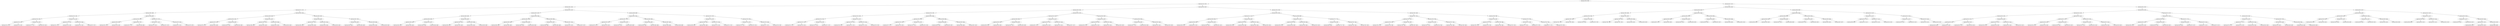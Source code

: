 digraph G{
288822855 [label="Node{data=[7980, 7980]}"]
288822855 -> 239199646
239199646 [label="Node{data=[4740, 4740]}"]
239199646 -> 994172699
994172699 [label="Node{data=[4641, 4641]}"]
994172699 -> 689257901
689257901 [label="Node{data=[4577, 4577]}"]
689257901 -> 12162022
12162022 [label="Node{data=[2995, 2995]}"]
12162022 -> 30796666
30796666 [label="Node{data=[2140, 2140]}"]
30796666 -> 878269788
878269788 [label="Node{data=[2136, 2136]}"]
878269788 -> 874642991
874642991 [label="Node{data=[2134, 2134]}"]
874642991 -> 2026597870
2026597870 [label="Node{data=[2133, 2133]}"]
874642991 -> 1458296758
1458296758 [label="Node{data=[2135, 2135]}"]
878269788 -> 686197634
686197634 [label="Node{data=[2138, 2138]}"]
686197634 -> 328063031
328063031 [label="Node{data=[2137, 2137]}"]
686197634 -> 805991349
805991349 [label="Node{data=[2139, 2139]}"]
30796666 -> 953439333
953439333 [label="Node{data=[2144, 2144]}"]
953439333 -> 611480166
611480166 [label="Node{data=[2142, 2142]}"]
611480166 -> 1505974975
1505974975 [label="Node{data=[2141, 2141]}"]
611480166 -> 985075177
985075177 [label="Node{data=[2143, 2143]}"]
953439333 -> 542769574
542769574 [label="Node{data=[2916, 2916]}"]
542769574 -> 386709129
386709129 [label="Node{data=[2145, 2145]}"]
542769574 -> 1423507573
1423507573 [label="Node{data=[2917, 2917]}"]
12162022 -> 1451460418
1451460418 [label="Node{data=[4569, 4569]}"]
1451460418 -> 648342277
648342277 [label="Node{data=[4230, 4230]}"]
648342277 -> 1416538534
1416538534 [label="Node{data=[3026, 3026]}"]
1416538534 -> 1219023350
1219023350 [label="Node{data=[3010, 3010]}"]
1416538534 -> 39581238
39581238 [label="Node{data=[4198, 4198]}"]
648342277 -> 61262267
61262267 [label="Node{data=[4567, 4567]}"]
61262267 -> 581202928
581202928 [label="Node{data=[4257, 4257]}"]
61262267 -> 747450675
747450675 [label="Node{data=[4568, 4568]}"]
1451460418 -> 1908054226
1908054226 [label="Node{data=[4573, 4573]}"]
1908054226 -> 1147436111
1147436111 [label="Node{data=[4571, 4571]}"]
1147436111 -> 1163832512
1163832512 [label="Node{data=[4570, 4570]}"]
1147436111 -> 2038257
2038257 [label="Node{data=[4572, 4572]}"]
1908054226 -> 625376552
625376552 [label="Node{data=[4575, 4575]}"]
625376552 -> 1109912523
1109912523 [label="Node{data=[4574, 4574]}"]
625376552 -> 1915713507
1915713507 [label="Node{data=[4576, 4576]}"]
689257901 -> 176634054
176634054 [label="Node{data=[4625, 4625]}"]
176634054 -> 482257795
482257795 [label="Node{data=[4585, 4585]}"]
482257795 -> 1639608940
1639608940 [label="Node{data=[4581, 4581]}"]
1639608940 -> 1747161559
1747161559 [label="Node{data=[4579, 4579]}"]
1747161559 -> 1532085533
1532085533 [label="Node{data=[4578, 4578]}"]
1747161559 -> 853184327
853184327 [label="Node{data=[4580, 4580]}"]
1639608940 -> 12690018
12690018 [label="Node{data=[4583, 4583]}"]
12690018 -> 1956132484
1956132484 [label="Node{data=[4582, 4582]}"]
12690018 -> 565472295
565472295 [label="Node{data=[4584, 4584]}"]
482257795 -> 1198686177
1198686177 [label="Node{data=[4621, 4621]}"]
1198686177 -> 1244469215
1244469215 [label="Node{data=[4587, 4587]}"]
1244469215 -> 2142516232
2142516232 [label="Node{data=[4586, 4586]}"]
1244469215 -> 2112076429
2112076429 [label="Node{data=[4620, 4620]}"]
1198686177 -> 700080039
700080039 [label="Node{data=[4623, 4623]}"]
700080039 -> 193668768
193668768 [label="Node{data=[4622, 4622]}"]
700080039 -> 1430345645
1430345645 [label="Node{data=[4624, 4624]}"]
176634054 -> 899070042
899070042 [label="Node{data=[4633, 4633]}"]
899070042 -> 1311411752
1311411752 [label="Node{data=[4629, 4629]}"]
1311411752 -> 474357611
474357611 [label="Node{data=[4627, 4627]}"]
474357611 -> 1139134321
1139134321 [label="Node{data=[4626, 4626]}"]
474357611 -> 1135733567
1135733567 [label="Node{data=[4628, 4628]}"]
1311411752 -> 1508927151
1508927151 [label="Node{data=[4631, 4631]}"]
1508927151 -> 1977714621
1977714621 [label="Node{data=[4630, 4630]}"]
1508927151 -> 412241975
412241975 [label="Node{data=[4632, 4632]}"]
899070042 -> 1412872201
1412872201 [label="Node{data=[4637, 4637]}"]
1412872201 -> 245987646
245987646 [label="Node{data=[4635, 4635]}"]
245987646 -> 1997331257
1997331257 [label="Node{data=[4634, 4634]}"]
245987646 -> 2098544135
2098544135 [label="Node{data=[4636, 4636]}"]
1412872201 -> 478291804
478291804 [label="Node{data=[4639, 4639]}"]
478291804 -> 1495784827
1495784827 [label="Node{data=[4638, 4638]}"]
478291804 -> 1214451829
1214451829 [label="Node{data=[4640, 4640]}"]
994172699 -> 483584632
483584632 [label="Node{data=[4673, 4673]}"]
483584632 -> 300385913
300385913 [label="Node{data=[4657, 4657]}"]
300385913 -> 1984711995
1984711995 [label="Node{data=[4649, 4649]}"]
1984711995 -> 645667647
645667647 [label="Node{data=[4645, 4645]}"]
645667647 -> 771138722
771138722 [label="Node{data=[4643, 4643]}"]
771138722 -> 994091
994091 [label="Node{data=[4642, 4642]}"]
771138722 -> 339643268
339643268 [label="Node{data=[4644, 4644]}"]
645667647 -> 1390272479
1390272479 [label="Node{data=[4647, 4647]}"]
1390272479 -> 1242997394
1242997394 [label="Node{data=[4646, 4646]}"]
1390272479 -> 867802760
867802760 [label="Node{data=[4648, 4648]}"]
1984711995 -> 1404785104
1404785104 [label="Node{data=[4653, 4653]}"]
1404785104 -> 1873043295
1873043295 [label="Node{data=[4651, 4651]}"]
1873043295 -> 282681867
282681867 [label="Node{data=[4650, 4650]}"]
1873043295 -> 1869345606
1869345606 [label="Node{data=[4652, 4652]}"]
1404785104 -> 1725369002
1725369002 [label="Node{data=[4655, 4655]}"]
1725369002 -> 734330760
734330760 [label="Node{data=[4654, 4654]}"]
1725369002 -> 1893075393
1893075393 [label="Node{data=[4656, 4656]}"]
300385913 -> 1083647326
1083647326 [label="Node{data=[4665, 4665]}"]
1083647326 -> 516683196
516683196 [label="Node{data=[4661, 4661]}"]
516683196 -> 318726482
318726482 [label="Node{data=[4659, 4659]}"]
318726482 -> 1378347725
1378347725 [label="Node{data=[4658, 4658]}"]
318726482 -> 727947266
727947266 [label="Node{data=[4660, 4660]}"]
516683196 -> 1791291079
1791291079 [label="Node{data=[4663, 4663]}"]
1791291079 -> 56162108
56162108 [label="Node{data=[4662, 4662]}"]
1791291079 -> 1858343960
1858343960 [label="Node{data=[4664, 4664]}"]
1083647326 -> 1498427978
1498427978 [label="Node{data=[4669, 4669]}"]
1498427978 -> 338648433
338648433 [label="Node{data=[4667, 4667]}"]
338648433 -> 1351268831
1351268831 [label="Node{data=[4666, 4666]}"]
338648433 -> 513807106
513807106 [label="Node{data=[4668, 4668]}"]
1498427978 -> 1186636030
1186636030 [label="Node{data=[4671, 4671]}"]
1186636030 -> 680573325
680573325 [label="Node{data=[4670, 4670]}"]
1186636030 -> 760326401
760326401 [label="Node{data=[4672, 4672]}"]
483584632 -> 871864234
871864234 [label="Node{data=[4689, 4689]}"]
871864234 -> 551119994
551119994 [label="Node{data=[4681, 4681]}"]
551119994 -> 229172541
229172541 [label="Node{data=[4677, 4677]}"]
229172541 -> 756112424
756112424 [label="Node{data=[4675, 4675]}"]
756112424 -> 575980775
575980775 [label="Node{data=[4674, 4674]}"]
756112424 -> 1225119339
1225119339 [label="Node{data=[4676, 4676]}"]
229172541 -> 63853435
63853435 [label="Node{data=[4679, 4679]}"]
63853435 -> 605667126
605667126 [label="Node{data=[4678, 4678]}"]
63853435 -> 544093358
544093358 [label="Node{data=[4680, 4680]}"]
551119994 -> 1203701830
1203701830 [label="Node{data=[4685, 4685]}"]
1203701830 -> 916184641
916184641 [label="Node{data=[4683, 4683]}"]
916184641 -> 1603418027
1603418027 [label="Node{data=[4682, 4682]}"]
916184641 -> 235447219
235447219 [label="Node{data=[4684, 4684]}"]
1203701830 -> 826963724
826963724 [label="Node{data=[4687, 4687]}"]
826963724 -> 1506528946
1506528946 [label="Node{data=[4686, 4686]}"]
826963724 -> 397055311
397055311 [label="Node{data=[4688, 4688]}"]
871864234 -> 1551149362
1551149362 [label="Node{data=[4732, 4732]}"]
1551149362 -> 1055147943
1055147943 [label="Node{data=[4728, 4728]}"]
1055147943 -> 970825879
970825879 [label="Node{data=[4691, 4691]}"]
970825879 -> 2048809486
2048809486 [label="Node{data=[4690, 4690]}"]
970825879 -> 64639302
64639302 [label="Node{data=[4692, 4692]}"]
1055147943 -> 522184677
522184677 [label="Node{data=[4730, 4730]}"]
522184677 -> 1267873161
1267873161 [label="Node{data=[4729, 4729]}"]
522184677 -> 1138018527
1138018527 [label="Node{data=[4731, 4731]}"]
1551149362 -> 316010882
316010882 [label="Node{data=[4736, 4736]}"]
316010882 -> 1922374898
1922374898 [label="Node{data=[4734, 4734]}"]
1922374898 -> 686903636
686903636 [label="Node{data=[4733, 4733]}"]
1922374898 -> 1300690597
1300690597 [label="Node{data=[4735, 4735]}"]
316010882 -> 1885493110
1885493110 [label="Node{data=[4738, 4738]}"]
1885493110 -> 717924100
717924100 [label="Node{data=[4737, 4737]}"]
1885493110 -> 135477496
135477496 [label="Node{data=[4739, 4739]}"]
239199646 -> 1926943873
1926943873 [label="Node{data=[5034, 5034]}"]
1926943873 -> 274854987
274854987 [label="Node{data=[5002, 5002]}"]
274854987 -> 1869386692
1869386692 [label="Node{data=[4756, 4756]}"]
1869386692 -> 2116661801
2116661801 [label="Node{data=[4748, 4748]}"]
2116661801 -> 1517490097
1517490097 [label="Node{data=[4744, 4744]}"]
1517490097 -> 1160739608
1160739608 [label="Node{data=[4742, 4742]}"]
1160739608 -> 1322660554
1322660554 [label="Node{data=[4741, 4741]}"]
1160739608 -> 2111666627
2111666627 [label="Node{data=[4743, 4743]}"]
1517490097 -> 1066528590
1066528590 [label="Node{data=[4746, 4746]}"]
1066528590 -> 22590495
22590495 [label="Node{data=[4745, 4745]}"]
1066528590 -> 2129102492
2129102492 [label="Node{data=[4747, 4747]}"]
2116661801 -> 1759706082
1759706082 [label="Node{data=[4752, 4752]}"]
1759706082 -> 1480163887
1480163887 [label="Node{data=[4750, 4750]}"]
1480163887 -> 478494075
478494075 [label="Node{data=[4749, 4749]}"]
1480163887 -> 1578404625
1578404625 [label="Node{data=[4751, 4751]}"]
1759706082 -> 559306458
559306458 [label="Node{data=[4754, 4754]}"]
559306458 -> 904560677
904560677 [label="Node{data=[4753, 4753]}"]
559306458 -> 11607302
11607302 [label="Node{data=[4755, 4755]}"]
1869386692 -> 2047296002
2047296002 [label="Node{data=[4963, 4963]}"]
2047296002 -> 1769220894
1769220894 [label="Node{data=[4760, 4760]}"]
1769220894 -> 142505405
142505405 [label="Node{data=[4758, 4758]}"]
142505405 -> 3080345
3080345 [label="Node{data=[4757, 4757]}"]
142505405 -> 1081624012
1081624012 [label="Node{data=[4759, 4759]}"]
1769220894 -> 136100358
136100358 [label="Node{data=[4762, 4762]}"]
136100358 -> 1932850469
1932850469 [label="Node{data=[4761, 4761]}"]
136100358 -> 191301650
191301650 [label="Node{data=[4782, 4782]}"]
2047296002 -> 162753175
162753175 [label="Node{data=[4998, 4998]}"]
162753175 -> 1687301421
1687301421 [label="Node{data=[4996, 4996]}"]
1687301421 -> 811299143
811299143 [label="Node{data=[4995, 4995]}"]
1687301421 -> 63953094
63953094 [label="Node{data=[4997, 4997]}"]
162753175 -> 297463290
297463290 [label="Node{data=[5000, 5000]}"]
297463290 -> 1681146277
1681146277 [label="Node{data=[4999, 4999]}"]
297463290 -> 261014829
261014829 [label="Node{data=[5001, 5001]}"]
274854987 -> 1929000434
1929000434 [label="Node{data=[5018, 5018]}"]
1929000434 -> 879346538
879346538 [label="Node{data=[5010, 5010]}"]
879346538 -> 1914078507
1914078507 [label="Node{data=[5006, 5006]}"]
1914078507 -> 189305321
189305321 [label="Node{data=[5004, 5004]}"]
189305321 -> 675176663
675176663 [label="Node{data=[5003, 5003]}"]
189305321 -> 1387693097
1387693097 [label="Node{data=[5005, 5005]}"]
1914078507 -> 349142153
349142153 [label="Node{data=[5008, 5008]}"]
349142153 -> 1531408416
1531408416 [label="Node{data=[5007, 5007]}"]
349142153 -> 10783559
10783559 [label="Node{data=[5009, 5009]}"]
879346538 -> 1716900022
1716900022 [label="Node{data=[5014, 5014]}"]
1716900022 -> 160547777
160547777 [label="Node{data=[5012, 5012]}"]
160547777 -> 1773626531
1773626531 [label="Node{data=[5011, 5011]}"]
160547777 -> 1298998369
1298998369 [label="Node{data=[5013, 5013]}"]
1716900022 -> 91594010
91594010 [label="Node{data=[5016, 5016]}"]
91594010 -> 50186686
50186686 [label="Node{data=[5015, 5015]}"]
91594010 -> 1354577726
1354577726 [label="Node{data=[5017, 5017]}"]
1929000434 -> 1960271716
1960271716 [label="Node{data=[5026, 5026]}"]
1960271716 -> 1566802345
1566802345 [label="Node{data=[5022, 5022]}"]
1566802345 -> 834601858
834601858 [label="Node{data=[5020, 5020]}"]
834601858 -> 134399564
134399564 [label="Node{data=[5019, 5019]}"]
834601858 -> 1189119063
1189119063 [label="Node{data=[5021, 5021]}"]
1566802345 -> 131017707
131017707 [label="Node{data=[5024, 5024]}"]
131017707 -> 1319476099
1319476099 [label="Node{data=[5023, 5023]}"]
131017707 -> 1342903485
1342903485 [label="Node{data=[5025, 5025]}"]
1960271716 -> 311156951
311156951 [label="Node{data=[5030, 5030]}"]
311156951 -> 1818558750
1818558750 [label="Node{data=[5028, 5028]}"]
1818558750 -> 251590290
251590290 [label="Node{data=[5027, 5027]}"]
1818558750 -> 106476812
106476812 [label="Node{data=[5029, 5029]}"]
311156951 -> 1268281416
1268281416 [label="Node{data=[5032, 5032]}"]
1268281416 -> 263321044
263321044 [label="Node{data=[5031, 5031]}"]
1268281416 -> 1988282582
1988282582 [label="Node{data=[5033, 5033]}"]
1926943873 -> 892466143
892466143 [label="Node{data=[7833, 7833]}"]
892466143 -> 1025756929
1025756929 [label="Node{data=[5503, 5503]}"]
1025756929 -> 1027379748
1027379748 [label="Node{data=[5131, 5131]}"]
1027379748 -> 1561868589
1561868589 [label="Node{data=[5038, 5038]}"]
1561868589 -> 1737332314
1737332314 [label="Node{data=[5036, 5036]}"]
1737332314 -> 1148520045
1148520045 [label="Node{data=[5035, 5035]}"]
1737332314 -> 494993781
494993781 [label="Node{data=[5037, 5037]}"]
1561868589 -> 30184121
30184121 [label="Node{data=[5040, 5040]}"]
30184121 -> 184085404
184085404 [label="Node{data=[5039, 5039]}"]
30184121 -> 1725088448
1725088448 [label="Node{data=[5041, 5041]}"]
1027379748 -> 1942875590
1942875590 [label="Node{data=[5499, 5499]}"]
1942875590 -> 384954460
384954460 [label="Node{data=[5497, 5497]}"]
384954460 -> 1536707861
1536707861 [label="Node{data=[5493, 5493]}"]
384954460 -> 732708964
732708964 [label="Node{data=[5498, 5498]}"]
1942875590 -> 932391690
932391690 [label="Node{data=[5501, 5501]}"]
932391690 -> 788090548
788090548 [label="Node{data=[5500, 5500]}"]
932391690 -> 932208283
932208283 [label="Node{data=[5502, 5502]}"]
1025756929 -> 2130085741
2130085741 [label="Node{data=[6898, 6898]}"]
2130085741 -> 1351825602
1351825602 [label="Node{data=[5507, 5507]}"]
1351825602 -> 888881290
888881290 [label="Node{data=[5505, 5505]}"]
888881290 -> 27960328
27960328 [label="Node{data=[5504, 5504]}"]
888881290 -> 1269663423
1269663423 [label="Node{data=[5506, 5506]}"]
1351825602 -> 45212192
45212192 [label="Node{data=[5509, 5509]}"]
45212192 -> 1822432748
1822432748 [label="Node{data=[5508, 5508]}"]
45212192 -> 947814036
947814036 [label="Node{data=[5510, 5510]}"]
2130085741 -> 524394330
524394330 [label="Node{data=[7757, 7757]}"]
524394330 -> 317509232
317509232 [label="Node{data=[7468, 7468]}"]
317509232 -> 2127556284
2127556284 [label="Node{data=[6936, 6936]}"]
317509232 -> 898540847
898540847 [label="Node{data=[7723, 7723]}"]
524394330 -> 648435595
648435595 [label="Node{data=[7831, 7831]}"]
648435595 -> 1389204065
1389204065 [label="Node{data=[7804, 7804]}"]
648435595 -> 1408642186
1408642186 [label="Node{data=[7832, 7832]}"]
892466143 -> 319900678
319900678 [label="Node{data=[7849, 7849]}"]
319900678 -> 127880160
127880160 [label="Node{data=[7841, 7841]}"]
127880160 -> 973049832
973049832 [label="Node{data=[7837, 7837]}"]
973049832 -> 1527735841
1527735841 [label="Node{data=[7835, 7835]}"]
1527735841 -> 1114071098
1114071098 [label="Node{data=[7834, 7834]}"]
1527735841 -> 1062921181
1062921181 [label="Node{data=[7836, 7836]}"]
973049832 -> 2048899857
2048899857 [label="Node{data=[7839, 7839]}"]
2048899857 -> 1510073373
1510073373 [label="Node{data=[7838, 7838]}"]
2048899857 -> 589183447
589183447 [label="Node{data=[7840, 7840]}"]
127880160 -> 1261597282
1261597282 [label="Node{data=[7845, 7845]}"]
1261597282 -> 1282576166
1282576166 [label="Node{data=[7843, 7843]}"]
1282576166 -> 419871673
419871673 [label="Node{data=[7842, 7842]}"]
1282576166 -> 1258617295
1258617295 [label="Node{data=[7844, 7844]}"]
1261597282 -> 326972335
326972335 [label="Node{data=[7847, 7847]}"]
326972335 -> 1261344089
1261344089 [label="Node{data=[7846, 7846]}"]
326972335 -> 1733895414
1733895414 [label="Node{data=[7848, 7848]}"]
319900678 -> 201286483
201286483 [label="Node{data=[7968, 7968]}"]
201286483 -> 1902496200
1902496200 [label="Node{data=[7853, 7853]}"]
1902496200 -> 1314791136
1314791136 [label="Node{data=[7851, 7851]}"]
1314791136 -> 1619979593
1619979593 [label="Node{data=[7850, 7850]}"]
1314791136 -> 278659056
278659056 [label="Node{data=[7852, 7852]}"]
1902496200 -> 1341083554
1341083554 [label="Node{data=[7896, 7896]}"]
1341083554 -> 1903747489
1903747489 [label="Node{data=[7884, 7884]}"]
1341083554 -> 1720434274
1720434274 [label="Node{data=[7915, 7915]}"]
201286483 -> 698399036
698399036 [label="Node{data=[7976, 7976]}"]
698399036 -> 478634485
478634485 [label="Node{data=[7974, 7974]}"]
478634485 -> 717553197
717553197 [label="Node{data=[7973, 7973]}"]
478634485 -> 285683129
285683129 [label="Node{data=[7975, 7975]}"]
698399036 -> 1036128252
1036128252 [label="Node{data=[7978, 7978]}"]
1036128252 -> 443369848
443369848 [label="Node{data=[7977, 7977]}"]
1036128252 -> 391506318
391506318 [label="Node{data=[7979, 7979]}"]
288822855 -> 1066886200
1066886200 [label="Node{data=[8127, 8127]}"]
1066886200 -> 302457305
302457305 [label="Node{data=[8042, 8042]}"]
302457305 -> 1649515624
1649515624 [label="Node{data=[8026, 8026]}"]
1649515624 -> 1525678133
1525678133 [label="Node{data=[7988, 7988]}"]
1525678133 -> 1581390327
1581390327 [label="Node{data=[7984, 7984]}"]
1581390327 -> 1977676303
1977676303 [label="Node{data=[7982, 7982]}"]
1977676303 -> 456950279
456950279 [label="Node{data=[7981, 7981]}"]
1977676303 -> 1092077821
1092077821 [label="Node{data=[7983, 7983]}"]
1581390327 -> 265612425
265612425 [label="Node{data=[7986, 7986]}"]
265612425 -> 2102794230
2102794230 [label="Node{data=[7985, 7985]}"]
265612425 -> 33922785
33922785 [label="Node{data=[7987, 7987]}"]
1525678133 -> 2108358268
2108358268 [label="Node{data=[7992, 7992]}"]
2108358268 -> 1437787620
1437787620 [label="Node{data=[7990, 7990]}"]
1437787620 -> 404140291
404140291 [label="Node{data=[7989, 7989]}"]
1437787620 -> 910870134
910870134 [label="Node{data=[7991, 7991]}"]
2108358268 -> 473532381
473532381 [label="Node{data=[8024, 8024]}"]
473532381 -> 1592188027
1592188027 [label="Node{data=[8023, 8023]}"]
473532381 -> 1935007757
1935007757 [label="Node{data=[8025, 8025]}"]
1649515624 -> 323805543
323805543 [label="Node{data=[8034, 8034]}"]
323805543 -> 1134267324
1134267324 [label="Node{data=[8030, 8030]}"]
1134267324 -> 737579696
737579696 [label="Node{data=[8028, 8028]}"]
737579696 -> 2004834891
2004834891 [label="Node{data=[8027, 8027]}"]
737579696 -> 55364122
55364122 [label="Node{data=[8029, 8029]}"]
1134267324 -> 479553444
479553444 [label="Node{data=[8032, 8032]}"]
479553444 -> 65607060
65607060 [label="Node{data=[8031, 8031]}"]
479553444 -> 248101536
248101536 [label="Node{data=[8033, 8033]}"]
323805543 -> 1806740857
1806740857 [label="Node{data=[8038, 8038]}"]
1806740857 -> 1554997228
1554997228 [label="Node{data=[8036, 8036]}"]
1554997228 -> 396469336
396469336 [label="Node{data=[8035, 8035]}"]
1554997228 -> 1417543862
1417543862 [label="Node{data=[8037, 8037]}"]
1806740857 -> 986424357
986424357 [label="Node{data=[8040, 8040]}"]
986424357 -> 482204847
482204847 [label="Node{data=[8039, 8039]}"]
986424357 -> 103032836
103032836 [label="Node{data=[8041, 8041]}"]
302457305 -> 578548678
578548678 [label="Node{data=[8058, 8058]}"]
578548678 -> 1165394208
1165394208 [label="Node{data=[8050, 8050]}"]
1165394208 -> 928806277
928806277 [label="Node{data=[8046, 8046]}"]
928806277 -> 278863714
278863714 [label="Node{data=[8044, 8044]}"]
278863714 -> 1829186420
1829186420 [label="Node{data=[8043, 8043]}"]
278863714 -> 478791797
478791797 [label="Node{data=[8045, 8045]}"]
928806277 -> 1219323452
1219323452 [label="Node{data=[8048, 8048]}"]
1219323452 -> 547427396
547427396 [label="Node{data=[8047, 8047]}"]
1219323452 -> 1948899247
1948899247 [label="Node{data=[8049, 8049]}"]
1165394208 -> 649163583
649163583 [label="Node{data=[8054, 8054]}"]
649163583 -> 93220179
93220179 [label="Node{data=[8052, 8052]}"]
93220179 -> 757418642
757418642 [label="Node{data=[8051, 8051]}"]
93220179 -> 395015222
395015222 [label="Node{data=[8053, 8053]}"]
649163583 -> 974050675
974050675 [label="Node{data=[8056, 8056]}"]
974050675 -> 1276957588
1276957588 [label="Node{data=[8055, 8055]}"]
974050675 -> 1265267039
1265267039 [label="Node{data=[8057, 8057]}"]
578548678 -> 118265536
118265536 [label="Node{data=[8119, 8119]}"]
118265536 -> 1264942623
1264942623 [label="Node{data=[8115, 8115]}"]
1264942623 -> 1632605332
1632605332 [label="Node{data=[8113, 8113]}"]
1632605332 -> 2042098027
2042098027 [label="Node{data=[8059, 8059]}"]
1632605332 -> 443470347
443470347 [label="Node{data=[8114, 8114]}"]
1264942623 -> 2048639711
2048639711 [label="Node{data=[8117, 8117]}"]
2048639711 -> 1743585852
1743585852 [label="Node{data=[8116, 8116]}"]
2048639711 -> 555191043
555191043 [label="Node{data=[8118, 8118]}"]
118265536 -> 1300626336
1300626336 [label="Node{data=[8123, 8123]}"]
1300626336 -> 1772930549
1772930549 [label="Node{data=[8121, 8121]}"]
1772930549 -> 1725945374
1725945374 [label="Node{data=[8120, 8120]}"]
1772930549 -> 2064455253
2064455253 [label="Node{data=[8122, 8122]}"]
1300626336 -> 423082607
423082607 [label="Node{data=[8125, 8125]}"]
423082607 -> 381376465
381376465 [label="Node{data=[8124, 8124]}"]
423082607 -> 248257598
248257598 [label="Node{data=[8126, 8126]}"]
1066886200 -> 492837900
492837900 [label="Node{data=[8191, 8191]}"]
492837900 -> 958413069
958413069 [label="Node{data=[8159, 8159]}"]
958413069 -> 1978266663
1978266663 [label="Node{data=[8143, 8143]}"]
1978266663 -> 464141128
464141128 [label="Node{data=[8135, 8135]}"]
464141128 -> 104318029
104318029 [label="Node{data=[8131, 8131]}"]
104318029 -> 1046969815
1046969815 [label="Node{data=[8129, 8129]}"]
1046969815 -> 68546288
68546288 [label="Node{data=[8128, 8128]}"]
1046969815 -> 1311765825
1311765825 [label="Node{data=[8130, 8130]}"]
104318029 -> 1988253029
1988253029 [label="Node{data=[8133, 8133]}"]
1988253029 -> 1938692007
1938692007 [label="Node{data=[8132, 8132]}"]
1988253029 -> 1489438024
1489438024 [label="Node{data=[8134, 8134]}"]
464141128 -> 1777559276
1777559276 [label="Node{data=[8139, 8139]}"]
1777559276 -> 230571978
230571978 [label="Node{data=[8137, 8137]}"]
230571978 -> 235807477
235807477 [label="Node{data=[8136, 8136]}"]
230571978 -> 1845730105
1845730105 [label="Node{data=[8138, 8138]}"]
1777559276 -> 473256979
473256979 [label="Node{data=[8141, 8141]}"]
473256979 -> 1619617840
1619617840 [label="Node{data=[8140, 8140]}"]
473256979 -> 527431518
527431518 [label="Node{data=[8142, 8142]}"]
1978266663 -> 1841786329
1841786329 [label="Node{data=[8151, 8151]}"]
1841786329 -> 1533290942
1533290942 [label="Node{data=[8147, 8147]}"]
1533290942 -> 1887900170
1887900170 [label="Node{data=[8145, 8145]}"]
1887900170 -> 280157763
280157763 [label="Node{data=[8144, 8144]}"]
1887900170 -> 1187893289
1187893289 [label="Node{data=[8146, 8146]}"]
1533290942 -> 1008613527
1008613527 [label="Node{data=[8149, 8149]}"]
1008613527 -> 1958832732
1958832732 [label="Node{data=[8148, 8148]}"]
1008613527 -> 1913123393
1913123393 [label="Node{data=[8150, 8150]}"]
1841786329 -> 1524836528
1524836528 [label="Node{data=[8155, 8155]}"]
1524836528 -> 401893883
401893883 [label="Node{data=[8153, 8153]}"]
401893883 -> 1754821331
1754821331 [label="Node{data=[8152, 8152]}"]
401893883 -> 624951419
624951419 [label="Node{data=[8154, 8154]}"]
1524836528 -> 1713707723
1713707723 [label="Node{data=[8157, 8157]}"]
1713707723 -> 1378491461
1378491461 [label="Node{data=[8156, 8156]}"]
1713707723 -> 2031084089
2031084089 [label="Node{data=[8158, 8158]}"]
958413069 -> 1558800059
1558800059 [label="Node{data=[8175, 8175]}"]
1558800059 -> 307551407
307551407 [label="Node{data=[8167, 8167]}"]
307551407 -> 270410388
270410388 [label="Node{data=[8163, 8163]}"]
270410388 -> 377881732
377881732 [label="Node{data=[8161, 8161]}"]
377881732 -> 21849169
21849169 [label="Node{data=[8160, 8160]}"]
377881732 -> 893940083
893940083 [label="Node{data=[8162, 8162]}"]
270410388 -> 1411641292
1411641292 [label="Node{data=[8165, 8165]}"]
1411641292 -> 1923576808
1923576808 [label="Node{data=[8164, 8164]}"]
1411641292 -> 413330945
413330945 [label="Node{data=[8166, 8166]}"]
307551407 -> 1855444879
1855444879 [label="Node{data=[8171, 8171]}"]
1855444879 -> 620824606
620824606 [label="Node{data=[8169, 8169]}"]
620824606 -> 1827673957
1827673957 [label="Node{data=[8168, 8168]}"]
620824606 -> 1672293916
1672293916 [label="Node{data=[8170, 8170]}"]
1855444879 -> 861320777
861320777 [label="Node{data=[8173, 8173]}"]
861320777 -> 515508677
515508677 [label="Node{data=[8172, 8172]}"]
861320777 -> 1914531400
1914531400 [label="Node{data=[8174, 8174]}"]
1558800059 -> 2018145241
2018145241 [label="Node{data=[8183, 8183]}"]
2018145241 -> 2116580967
2116580967 [label="Node{data=[8179, 8179]}"]
2116580967 -> 814918726
814918726 [label="Node{data=[8177, 8177]}"]
814918726 -> 694479666
694479666 [label="Node{data=[8176, 8176]}"]
814918726 -> 35361148
35361148 [label="Node{data=[8178, 8178]}"]
2116580967 -> 1069368342
1069368342 [label="Node{data=[8181, 8181]}"]
1069368342 -> 451424059
451424059 [label="Node{data=[8180, 8180]}"]
1069368342 -> 341539375
341539375 [label="Node{data=[8182, 8182]}"]
2018145241 -> 1242929577
1242929577 [label="Node{data=[8187, 8187]}"]
1242929577 -> 526248201
526248201 [label="Node{data=[8185, 8185]}"]
526248201 -> 1142393902
1142393902 [label="Node{data=[8184, 8184]}"]
526248201 -> 189930625
189930625 [label="Node{data=[8186, 8186]}"]
1242929577 -> 1844188307
1844188307 [label="Node{data=[8189, 8189]}"]
1844188307 -> 487173510
487173510 [label="Node{data=[8188, 8188]}"]
1844188307 -> 1694971125
1694971125 [label="Node{data=[8190, 8190]}"]
492837900 -> 2116717248
2116717248 [label="Node{data=[8207, 8207]}"]
2116717248 -> 1936671002
1936671002 [label="Node{data=[8199, 8199]}"]
1936671002 -> 601536364
601536364 [label="Node{data=[8195, 8195]}"]
601536364 -> 2141626238
2141626238 [label="Node{data=[8193, 8193]}"]
2141626238 -> 1441818304
1441818304 [label="Node{data=[8192, 8192]}"]
2141626238 -> 1553898229
1553898229 [label="Node{data=[8194, 8194]}"]
601536364 -> 713631709
713631709 [label="Node{data=[8197, 8197]}"]
713631709 -> 1637814429
1637814429 [label="Node{data=[8196, 8196]}"]
713631709 -> 932166664
932166664 [label="Node{data=[8198, 8198]}"]
1936671002 -> 527356222
527356222 [label="Node{data=[8203, 8203]}"]
527356222 -> 2092608193
2092608193 [label="Node{data=[8201, 8201]}"]
2092608193 -> 1698186803
1698186803 [label="Node{data=[8200, 8200]}"]
2092608193 -> 798869856
798869856 [label="Node{data=[8202, 8202]}"]
527356222 -> 1175653004
1175653004 [label="Node{data=[8205, 8205]}"]
1175653004 -> 1867926573
1867926573 [label="Node{data=[8204, 8204]}"]
1175653004 -> 1215858218
1215858218 [label="Node{data=[8206, 8206]}"]
2116717248 -> 158302348
158302348 [label="Node{data=[8215, 8215]}"]
158302348 -> 1475783751
1475783751 [label="Node{data=[8211, 8211]}"]
1475783751 -> 178038192
178038192 [label="Node{data=[8209, 8209]}"]
178038192 -> 114895647
114895647 [label="Node{data=[8208, 8208]}"]
178038192 -> 1942466728
1942466728 [label="Node{data=[8210, 8210]}"]
1475783751 -> 288468483
288468483 [label="Node{data=[8213, 8213]}"]
288468483 -> 2129602736
2129602736 [label="Node{data=[8212, 8212]}"]
288468483 -> 824272289
824272289 [label="Node{data=[8214, 8214]}"]
158302348 -> 2142093789
2142093789 [label="Node{data=[8219, 8219]}"]
2142093789 -> 1676687773
1676687773 [label="Node{data=[8217, 8217]}"]
1676687773 -> 1692219387
1692219387 [label="Node{data=[8216, 8216]}"]
1676687773 -> 1584089772
1584089772 [label="Node{data=[8218, 8218]}"]
2142093789 -> 1339673493
1339673493 [label="Node{data=[8223, 8223]}"]
1339673493 -> 755445538
755445538 [label="Node{data=[8221, 8221]}"]
755445538 -> 543733654
543733654 [label="Node{data=[8220, 8220]}"]
755445538 -> 609400605
609400605 [label="Node{data=[8222, 8222]}"]
1339673493 -> 626410849
626410849 [label="Node{data=[8224, 8224]}"]
626410849 -> 834404566
834404566 [label="Node{data=[8860, 8860]}"]
}